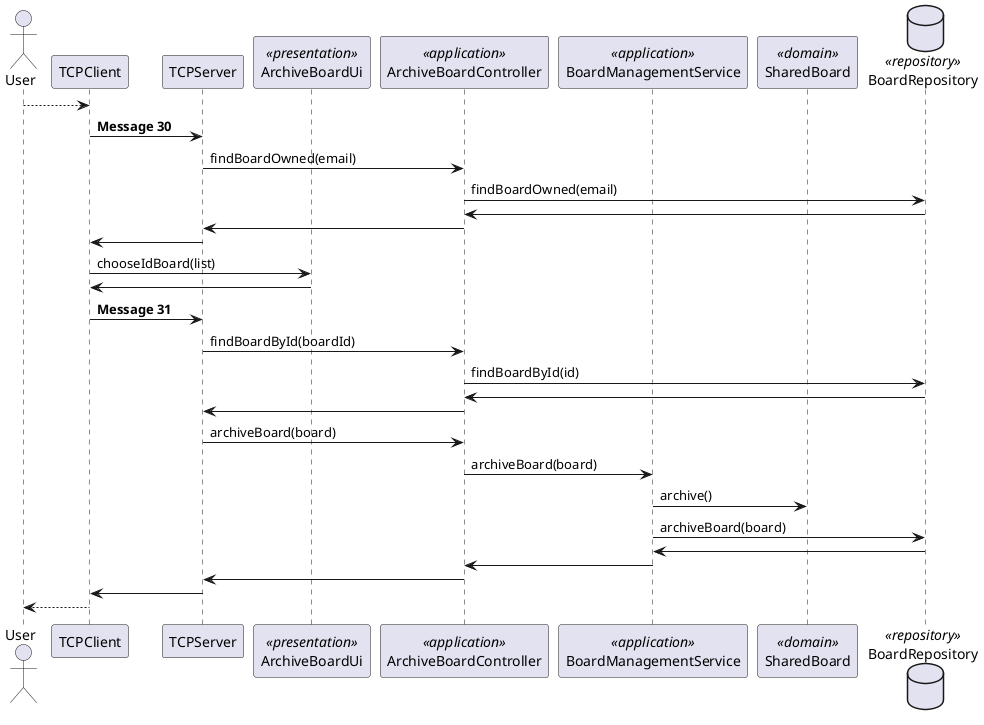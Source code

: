 @startuml
actor User as user
participant TCPClient as tcpC
participant TCPServer as tcpS
participant "ArchiveBoardUi" as ui<<presentation>>
participant "ArchiveBoardController" as ctrl <<application>>
participant "BoardManagementService" as svc <<application>>
participant "SharedBoard" as sb <<domain>>
database "BoardRepository" as repoB <<repository>>

user --> tcpC
autonumber 30 "<font color=black><b>Message 0  "
tcpC -> tcpS
autonumber stop
tcpS -> ctrl : findBoardOwned(email)
ctrl -> repoB : findBoardOwned(email)
repoB -> ctrl
ctrl -> tcpS
tcpS -> tcpC
tcpC -> ui : chooseIdBoard(list)
ui -> tcpC
autonumber 31 "<font color=black><b>Message 0  "
tcpC -> tcpS
autonumber stop
tcpS -> ctrl : findBoardById(boardId)
ctrl -> repoB : findBoardById(id)
repoB -> ctrl
ctrl -> tcpS
tcpS -> ctrl : archiveBoard(board)
ctrl -> svc : archiveBoard(board)
svc -> sb : archive()
svc -> repoB : archiveBoard(board)
repoB -> svc
svc -> ctrl
ctrl -> tcpS
tcpS -> tcpC
tcpC --> user



@enduml